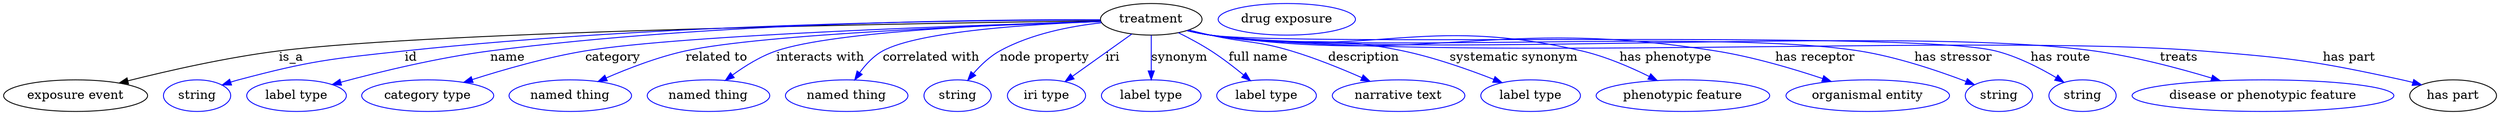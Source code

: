 digraph {
	graph [bb="0,0,2299,123"];
	node [label="\N"];
	treatment	 [height=0.5,
		label=treatment,
		pos="1068.7,105",
		width=1.2277];
	"exposure event"	 [height=0.5,
		pos="63.694,18",
		width=1.7693];
	treatment -> "exposure event"	 [label=is_a,
		lp="266.69,61.5",
		pos="e,105.09,31.773 1024.4,104.29 877.22,101.76 405.83,91.988 255.69,69 207.19,61.572 153.29,46.647 114.98,34.852"];
	id	 [color=blue,
		height=0.5,
		label=string,
		pos="175.69,18",
		width=0.84854];
	treatment -> id	 [color=blue,
		label=id,
		lp="381.19,61.5",
		pos="e,199.47,29.725 1024.6,103.59 892.64,99.211 502.06,85.219 375.69,69 303.68,59.757 284.77,58.366 215.69,36 213.43,35.268 211.13,34.446 \
208.82,33.568",
		style=solid];
	name	 [color=blue,
		height=0.5,
		label="label type",
		pos="269.69,18",
		width=1.2638];
	treatment -> name	 [color=blue,
		label=name,
		lp="474.19,61.5",
		pos="e,304.37,29.907 1024.3,103.44 903.1,98.989 567.91,85.53 458.69,69 408.26,61.367 352,45.154 314.08,33.046",
		style=solid];
	category	 [color=blue,
		height=0.5,
		label="category type",
		pos="391.69,18",
		width=1.6249];
	treatment -> category	 [color=blue,
		label=category,
		lp="574.19,61.5",
		pos="e,427.67,32.294 1024.4,103.3 916.31,98.911 640.99,86.355 550.69,69 511.65,61.495 468.8,47.393 437.43,35.916",
		style=solid];
	"related to"	 [color=blue,
		height=0.5,
		label="named thing",
		pos="523.69,18",
		width=1.5346];
	treatment -> "related to"	 [color=blue,
		label="related to",
		lp="671.69,61.5",
		pos="e,553.39,33.494 1024.7,102.99 931.39,98.439 716.65,86.396 645.69,69 616.89,61.937 586.08,49.014 562.63,37.944",
		style=solid];
	"interacts with"	 [color=blue,
		height=0.5,
		label="named thing",
		pos="651.69,18",
		width=1.5346];
	treatment -> "interacts with"	 [color=blue,
		label="interacts with",
		lp="768.69,61.5",
		pos="e,672.35,34.98 1024.8,102.81 946.22,98.474 784.73,87.579 731.69,69 713.37,62.581 694.96,51.262 680.43,40.915",
		style=solid];
	"correlated with"	 [color=blue,
		height=0.5,
		label="named thing",
		pos="779.69,18",
		width=1.5346];
	treatment -> "correlated with"	 [color=blue,
		label="correlated with",
		lp="870.69,61.5",
		pos="e,792.06,35.555 1024.9,101.74 965.51,96.76 862.95,85.993 829.69,69 817.79,62.917 807.04,52.912 798.59,43.368",
		style=solid];
	"node property"	 [color=blue,
		height=0.5,
		label=string,
		pos="883.69,18",
		width=0.84854];
	treatment -> "node property"	 [color=blue,
		label="node property",
		lp="971.69,61.5",
		pos="e,895.95,34.538 1026.3,99.64 998.51,94.74 962.19,85.619 933.69,69 921.98,62.168 911.15,51.864 902.58,42.303",
		style=solid];
	iri	 [color=blue,
		height=0.5,
		label="iri type",
		pos="968.69,18",
		width=1.011];
	treatment -> iri	 [color=blue,
		label=iri,
		lp="1031.2,61.5",
		pos="e,986.75,33.705 1049.9,88.636 1034.2,74.977 1011.7,55.374 994.31,40.283",
		style=solid];
	synonym	 [color=blue,
		height=0.5,
		label="label type",
		pos="1068.7,18",
		width=1.2638];
	treatment -> synonym	 [color=blue,
		label=synonym,
		lp="1094.2,61.5",
		pos="e,1068.7,36.003 1068.7,86.974 1068.7,75.192 1068.7,59.561 1068.7,46.158",
		style=solid];
	"full name"	 [color=blue,
		height=0.5,
		label="label type",
		pos="1177.7,18",
		width=1.2638];
	treatment -> "full name"	 [color=blue,
		label="full name",
		lp="1168.2,61.5",
		pos="e,1161.4,34.882 1093.7,89.95 1103.3,83.814 1114.3,76.424 1123.7,69 1134.1,60.761 1144.9,50.884 1154.1,42.025",
		style=solid];
	description	 [color=blue,
		height=0.5,
		label="narrative text",
		pos="1298.7,18",
		width=1.6068];
	treatment -> description	 [color=blue,
		label=description,
		lp="1264.2,61.5",
		pos="e,1271.5,34.152 1102.2,93.075 1108.6,90.938 1115.3,88.817 1121.7,87 1155.5,77.337 1165.7,81.072 1198.7,69 1220.6,60.983 1243.9,49.305 \
1262.5,39.146",
		style=solid];
	"systematic synonym"	 [color=blue,
		height=0.5,
		label="label type",
		pos="1419.7,18",
		width=1.2638];
	treatment -> "systematic synonym"	 [color=blue,
		label="systematic synonym",
		lp="1399.7,61.5",
		pos="e,1392.2,32.401 1101.2,92.685 1107.9,90.506 1115,88.468 1121.7,87 1199,70.179 1222.1,88.572 1298.7,69 1328,61.511 1359.4,48.081 \
1382.9,36.881",
		style=solid];
	"has phenotype"	 [color=blue,
		height=0.5,
		label="phenotypic feature",
		pos="1559.7,18",
		width=2.1304];
	treatment -> "has phenotype"	 [color=blue,
		label="has phenotype",
		lp="1537.2,61.5",
		pos="e,1533.8,35.062 1100.8,92.522 1107.6,90.326 1114.8,88.323 1121.7,87 1269.4,58.544 1314.4,108.02 1459.7,69 1482.7,62.831 1506.5,50.954 \
1525.1,40.214",
		style=solid];
	"has receptor"	 [color=blue,
		height=0.5,
		label="organismal entity",
		pos="1726.7,18",
		width=2.022];
	treatment -> "has receptor"	 [color=blue,
		label="has receptor",
		lp="1668.2,61.5",
		pos="e,1691.2,33.737 1100.8,92.447 1107.6,90.257 1114.8,88.275 1121.7,87 1322.4,49.788 1380.1,107.08 1580.7,69 1615.5,62.392 1653.2,49.048 \
1681.6,37.667",
		style=solid];
	"has stressor"	 [color=blue,
		height=0.5,
		label=string,
		pos="1847.7,18",
		width=0.84854];
	treatment -> "has stressor"	 [color=blue,
		label="has stressor",
		lp="1793.7,61.5",
		pos="e,1823.8,29.516 1100.5,92.494 1107.4,90.27 1114.7,88.264 1121.7,87 1377.2,40.738 1449.8,113.04 1705.7,69 1744.3,62.363 1786.2,46.105 \
1814.4,33.715",
		style=solid];
	"has route"	 [color=blue,
		height=0.5,
		label=string,
		pos="1926.7,18",
		width=0.84854];
	treatment -> "has route"	 [color=blue,
		label="has route",
		lp="1891.7,61.5",
		pos="e,1907,31.843 1100.5,92.465 1107.4,90.244 1114.7,88.245 1121.7,87 1276.6,59.38 1677.4,108.66 1829.7,69 1854.4,62.573 1879.8,48.891 \
1898.4,37.315",
		style=solid];
	treats	 [color=blue,
		height=0.5,
		label="disease or phenotypic feature",
		pos="2089.7,18",
		width=3.1775];
	treatment -> treats	 [color=blue,
		label=treats,
		lp="1997.7,61.5",
		pos="e,2046,34.761 1100.5,92.449 1107.4,90.229 1114.7,88.235 1121.7,87 1296.6,56.085 1745.3,96.91 1920.7,69 1960.2,62.715 2003.3,49.585 \
2036.1,38.221",
		style=solid];
	"has part"	 [height=0.5,
		pos="2260.7,18",
		width=1.0652];
	treatment -> "has part"	 [color=blue,
		label="has part",
		lp="2157.2,61.5",
		pos="e,2231.8,29.856 1100.5,92.436 1107.4,90.217 1114.7,88.226 1121.7,87 1317.6,52.609 1818.6,87.564 2016.7,69 2104.6,60.756 2127.4,58.948 \
2212.7,36 2215.8,35.156 2219,34.187 2222.3,33.145",
		style=solid];
	"treatment_has part"	 [color=blue,
		height=0.5,
		label="drug exposure",
		pos="1191.7,105",
		width=1.6971];
}
